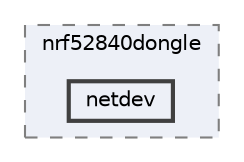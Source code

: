 digraph "/home/mj/Desktop/IoT-Chat-Digitalization/Dongle/gnrc_border_router/bin/nrf52840dongle/netdev"
{
 // LATEX_PDF_SIZE
  bgcolor="transparent";
  edge [fontname=Helvetica,fontsize=10,labelfontname=Helvetica,labelfontsize=10];
  node [fontname=Helvetica,fontsize=10,shape=box,height=0.2,width=0.4];
  compound=true
  subgraph clusterdir_9941f7556d96a0e17fefe82cd217bc3a {
    graph [ bgcolor="#edf0f7", pencolor="grey50", label="nrf52840dongle", fontname=Helvetica,fontsize=10 style="filled,dashed", URL="dir_9941f7556d96a0e17fefe82cd217bc3a.html",tooltip=""]
  dir_69c13ddbf9edf1824d6a6c4baad26ace [label="netdev", fillcolor="#edf0f7", color="grey25", style="filled,bold", URL="dir_69c13ddbf9edf1824d6a6c4baad26ace.html",tooltip=""];
  }
}
